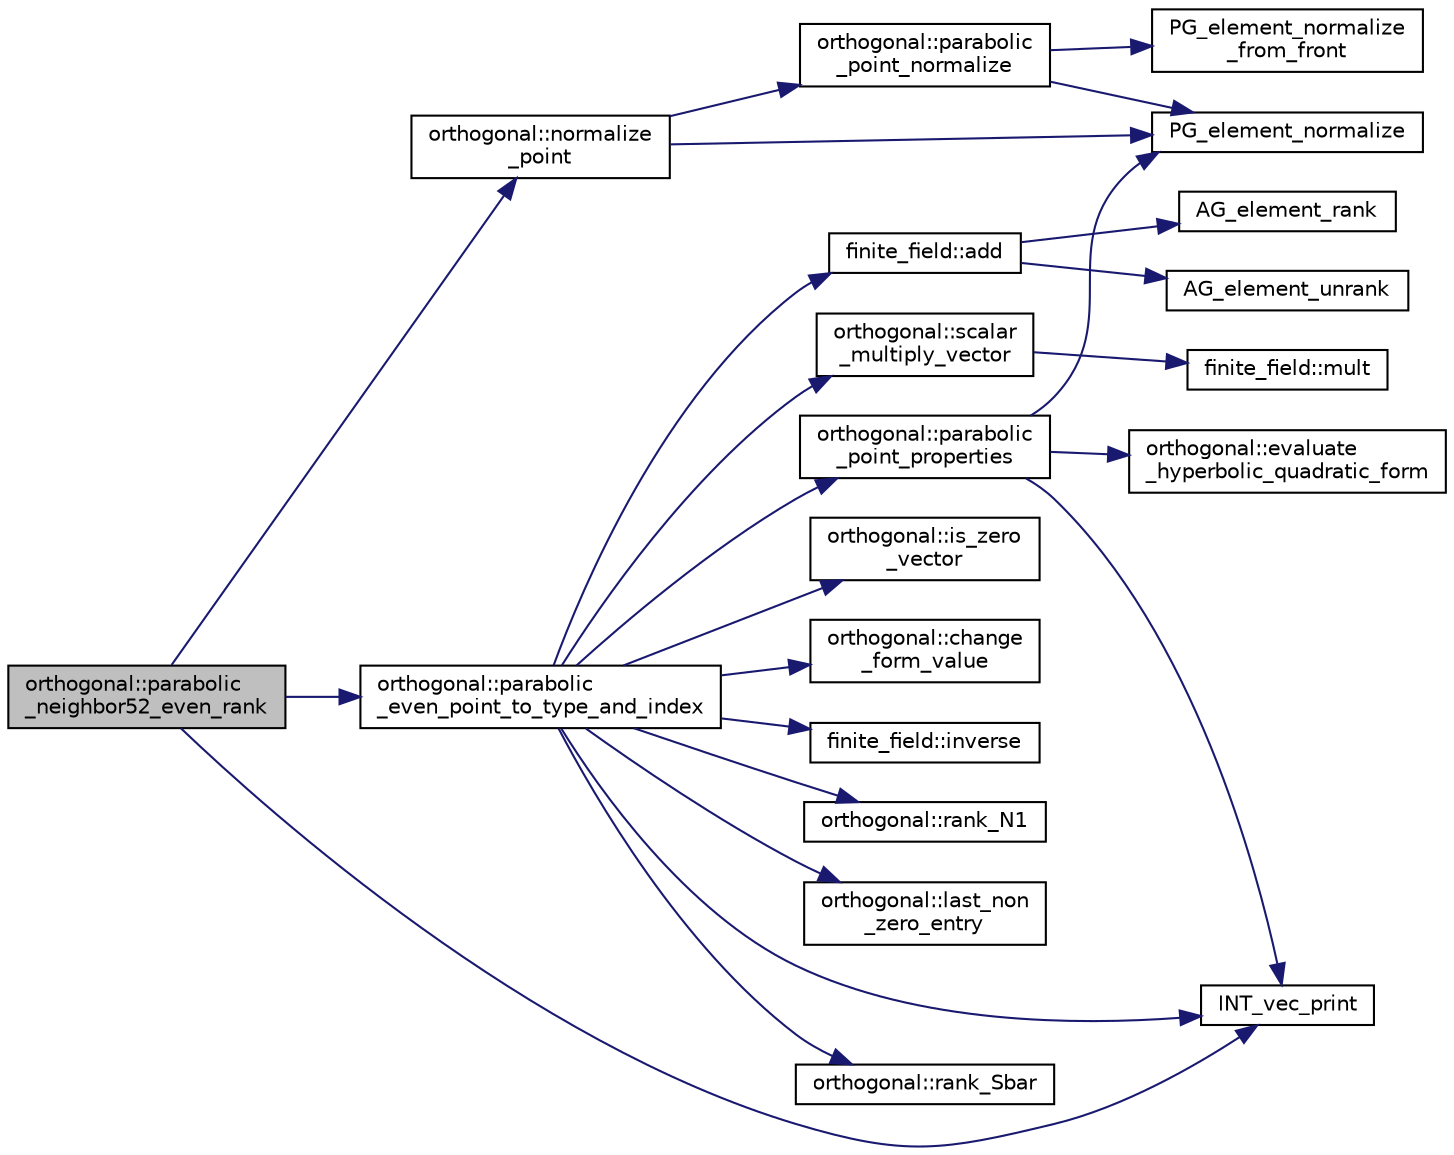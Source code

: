 digraph "orthogonal::parabolic_neighbor52_even_rank"
{
  edge [fontname="Helvetica",fontsize="10",labelfontname="Helvetica",labelfontsize="10"];
  node [fontname="Helvetica",fontsize="10",shape=record];
  rankdir="LR";
  Node20801 [label="orthogonal::parabolic\l_neighbor52_even_rank",height=0.2,width=0.4,color="black", fillcolor="grey75", style="filled", fontcolor="black"];
  Node20801 -> Node20802 [color="midnightblue",fontsize="10",style="solid",fontname="Helvetica"];
  Node20802 [label="INT_vec_print",height=0.2,width=0.4,color="black", fillcolor="white", style="filled",URL="$df/dbf/sajeeb_8_c.html#a79a5901af0b47dd0d694109543c027fe"];
  Node20801 -> Node20803 [color="midnightblue",fontsize="10",style="solid",fontname="Helvetica"];
  Node20803 [label="orthogonal::normalize\l_point",height=0.2,width=0.4,color="black", fillcolor="white", style="filled",URL="$d7/daa/classorthogonal.html#a1f3776fdc50b810a0a0fcee692fb154f"];
  Node20803 -> Node20804 [color="midnightblue",fontsize="10",style="solid",fontname="Helvetica"];
  Node20804 [label="PG_element_normalize",height=0.2,width=0.4,color="black", fillcolor="white", style="filled",URL="$d4/d67/geometry_8h.html#a5a4c3c1158bad6bab0d786c616bd0996"];
  Node20803 -> Node20805 [color="midnightblue",fontsize="10",style="solid",fontname="Helvetica"];
  Node20805 [label="orthogonal::parabolic\l_point_normalize",height=0.2,width=0.4,color="black", fillcolor="white", style="filled",URL="$d7/daa/classorthogonal.html#a2a705e8d2729a3fa15663084d2bb8ab8"];
  Node20805 -> Node20806 [color="midnightblue",fontsize="10",style="solid",fontname="Helvetica"];
  Node20806 [label="PG_element_normalize\l_from_front",height=0.2,width=0.4,color="black", fillcolor="white", style="filled",URL="$d4/d67/geometry_8h.html#af675caf5f9975573455c8d93cb56bf95"];
  Node20805 -> Node20804 [color="midnightblue",fontsize="10",style="solid",fontname="Helvetica"];
  Node20801 -> Node20807 [color="midnightblue",fontsize="10",style="solid",fontname="Helvetica"];
  Node20807 [label="orthogonal::parabolic\l_even_point_to_type_and_index",height=0.2,width=0.4,color="black", fillcolor="white", style="filled",URL="$d7/daa/classorthogonal.html#adc21e597558e245b7fe039e3033adcab"];
  Node20807 -> Node20802 [color="midnightblue",fontsize="10",style="solid",fontname="Helvetica"];
  Node20807 -> Node20808 [color="midnightblue",fontsize="10",style="solid",fontname="Helvetica"];
  Node20808 [label="orthogonal::parabolic\l_point_properties",height=0.2,width=0.4,color="black", fillcolor="white", style="filled",URL="$d7/daa/classorthogonal.html#a0650d32c951152fad324844a16fea1c2"];
  Node20808 -> Node20802 [color="midnightblue",fontsize="10",style="solid",fontname="Helvetica"];
  Node20808 -> Node20804 [color="midnightblue",fontsize="10",style="solid",fontname="Helvetica"];
  Node20808 -> Node20809 [color="midnightblue",fontsize="10",style="solid",fontname="Helvetica"];
  Node20809 [label="orthogonal::evaluate\l_hyperbolic_quadratic_form",height=0.2,width=0.4,color="black", fillcolor="white", style="filled",URL="$d7/daa/classorthogonal.html#a4c5c5908326e2f17d3addecbe2ba9d18"];
  Node20807 -> Node20810 [color="midnightblue",fontsize="10",style="solid",fontname="Helvetica"];
  Node20810 [label="orthogonal::is_zero\l_vector",height=0.2,width=0.4,color="black", fillcolor="white", style="filled",URL="$d7/daa/classorthogonal.html#ab35d1fb0ed48ceb00d4484bf8e38f1cb"];
  Node20807 -> Node20811 [color="midnightblue",fontsize="10",style="solid",fontname="Helvetica"];
  Node20811 [label="orthogonal::change\l_form_value",height=0.2,width=0.4,color="black", fillcolor="white", style="filled",URL="$d7/daa/classorthogonal.html#a981c26d4b73e152cd884f0b969a581bf"];
  Node20807 -> Node20812 [color="midnightblue",fontsize="10",style="solid",fontname="Helvetica"];
  Node20812 [label="finite_field::inverse",height=0.2,width=0.4,color="black", fillcolor="white", style="filled",URL="$df/d5a/classfinite__field.html#a69f2a12c01e70b7ce2d115c5221c9cdd"];
  Node20807 -> Node20813 [color="midnightblue",fontsize="10",style="solid",fontname="Helvetica"];
  Node20813 [label="orthogonal::rank_N1",height=0.2,width=0.4,color="black", fillcolor="white", style="filled",URL="$d7/daa/classorthogonal.html#a10b99e279ae3624531756ea2723b59e7"];
  Node20807 -> Node20814 [color="midnightblue",fontsize="10",style="solid",fontname="Helvetica"];
  Node20814 [label="orthogonal::last_non\l_zero_entry",height=0.2,width=0.4,color="black", fillcolor="white", style="filled",URL="$d7/daa/classorthogonal.html#ad2b224ed0ee17c895ea0e508dc2a5385"];
  Node20807 -> Node20815 [color="midnightblue",fontsize="10",style="solid",fontname="Helvetica"];
  Node20815 [label="orthogonal::scalar\l_multiply_vector",height=0.2,width=0.4,color="black", fillcolor="white", style="filled",URL="$d7/daa/classorthogonal.html#aa09d1376cd2f6bd9a3dbc05d2e300345"];
  Node20815 -> Node20816 [color="midnightblue",fontsize="10",style="solid",fontname="Helvetica"];
  Node20816 [label="finite_field::mult",height=0.2,width=0.4,color="black", fillcolor="white", style="filled",URL="$df/d5a/classfinite__field.html#a24fb5917aa6d4d656fd855b7f44a13b0"];
  Node20807 -> Node20817 [color="midnightblue",fontsize="10",style="solid",fontname="Helvetica"];
  Node20817 [label="orthogonal::rank_Sbar",height=0.2,width=0.4,color="black", fillcolor="white", style="filled",URL="$d7/daa/classorthogonal.html#aea0a2cc174275eea357b9a68f277e970"];
  Node20807 -> Node20818 [color="midnightblue",fontsize="10",style="solid",fontname="Helvetica"];
  Node20818 [label="finite_field::add",height=0.2,width=0.4,color="black", fillcolor="white", style="filled",URL="$df/d5a/classfinite__field.html#a8f12328a27500f3c7be0c849ebbc9d14"];
  Node20818 -> Node20819 [color="midnightblue",fontsize="10",style="solid",fontname="Helvetica"];
  Node20819 [label="AG_element_unrank",height=0.2,width=0.4,color="black", fillcolor="white", style="filled",URL="$d4/d67/geometry_8h.html#a4a33b86c87b2879b97cfa1327abe2885"];
  Node20818 -> Node20820 [color="midnightblue",fontsize="10",style="solid",fontname="Helvetica"];
  Node20820 [label="AG_element_rank",height=0.2,width=0.4,color="black", fillcolor="white", style="filled",URL="$d4/d67/geometry_8h.html#ab2ac908d07dd8038fd996e26bdc75c17"];
}
